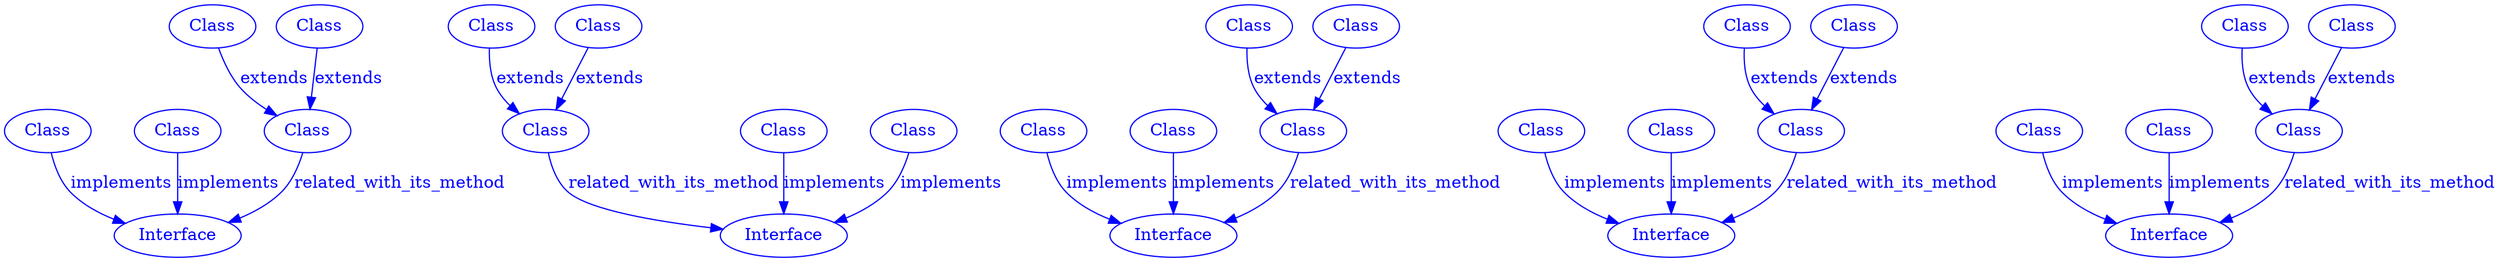 
digraph SubdueGraph {
  110 [label="Interface",color=blue,fontcolor=blue];
  245 [label="Class",color=blue,fontcolor=blue];
  261 [label="Class",color=blue,fontcolor=blue];
  299 [label="Class",color=blue,fontcolor=blue];
  372 [label="Class",color=blue,fontcolor=blue];
  453 [label="Class",color=blue,fontcolor=blue];
  245 -> 453 [label="extends",color=blue,fontcolor=blue];
  261 -> 453 [label="extends",color=blue,fontcolor=blue];
  299 -> 110 [label="implements",color=blue,fontcolor=blue];
  372 -> 110 [label="implements",color=blue,fontcolor=blue];
  453 -> 110 [label="related_with_its_method",color=blue,fontcolor=blue];
  142 [label="Class",color=blue,fontcolor=blue];
  175 [label="Class",color=blue,fontcolor=blue];
  185 [label="Class",color=blue,fontcolor=blue];
  236 [label="Class",color=blue,fontcolor=blue];
  237 [label="Class",color=blue,fontcolor=blue];
  409 [label="Interface",color=blue,fontcolor=blue];
  142 -> 236 [label="extends",color=blue,fontcolor=blue];
  175 -> 236 [label="extends",color=blue,fontcolor=blue];
  185 -> 409 [label="implements",color=blue,fontcolor=blue];
  237 -> 409 [label="implements",color=blue,fontcolor=blue];
  236 -> 409 [label="related_with_its_method",color=blue,fontcolor=blue];
  7 [label="Interface",color=blue,fontcolor=blue];
  11 [label="Class",color=blue,fontcolor=blue];
  79 [label="Class",color=blue,fontcolor=blue];
  103 [label="Class",color=blue,fontcolor=blue];
  132 [label="Class",color=blue,fontcolor=blue];
  423 [label="Class",color=blue,fontcolor=blue];
  11 -> 7 [label="implements",color=blue,fontcolor=blue];
  79 -> 423 [label="extends",color=blue,fontcolor=blue];
  103 -> 423 [label="extends",color=blue,fontcolor=blue];
  132 -> 7 [label="implements",color=blue,fontcolor=blue];
  423 -> 7 [label="related_with_its_method",color=blue,fontcolor=blue];
  28 [label="Class",color=blue,fontcolor=blue];
  56 [label="Class",color=blue,fontcolor=blue];
  123 [label="Class",color=blue,fontcolor=blue];
  195 [label="Class",color=blue,fontcolor=blue];
  200 [label="Class",color=blue,fontcolor=blue];
  481 [label="Interface",color=blue,fontcolor=blue];
  28 -> 481 [label="implements",color=blue,fontcolor=blue];
  56 -> 200 [label="extends",color=blue,fontcolor=blue];
  123 -> 481 [label="implements",color=blue,fontcolor=blue];
  195 -> 200 [label="extends",color=blue,fontcolor=blue];
  200 -> 481 [label="related_with_its_method",color=blue,fontcolor=blue];
  27 [label="Class",color=blue,fontcolor=blue];
  55 [label="Class",color=blue,fontcolor=blue];
  81 [label="Class",color=blue,fontcolor=blue];
  106 [label="Class",color=blue,fontcolor=blue];
  428 [label="Class",color=blue,fontcolor=blue];
  480 [label="Interface",color=blue,fontcolor=blue];
  27 -> 480 [label="implements",color=blue,fontcolor=blue];
  55 -> 480 [label="implements",color=blue,fontcolor=blue];
  81 -> 428 [label="extends",color=blue,fontcolor=blue];
  106 -> 428 [label="extends",color=blue,fontcolor=blue];
  428 -> 480 [label="related_with_its_method",color=blue,fontcolor=blue];
}
